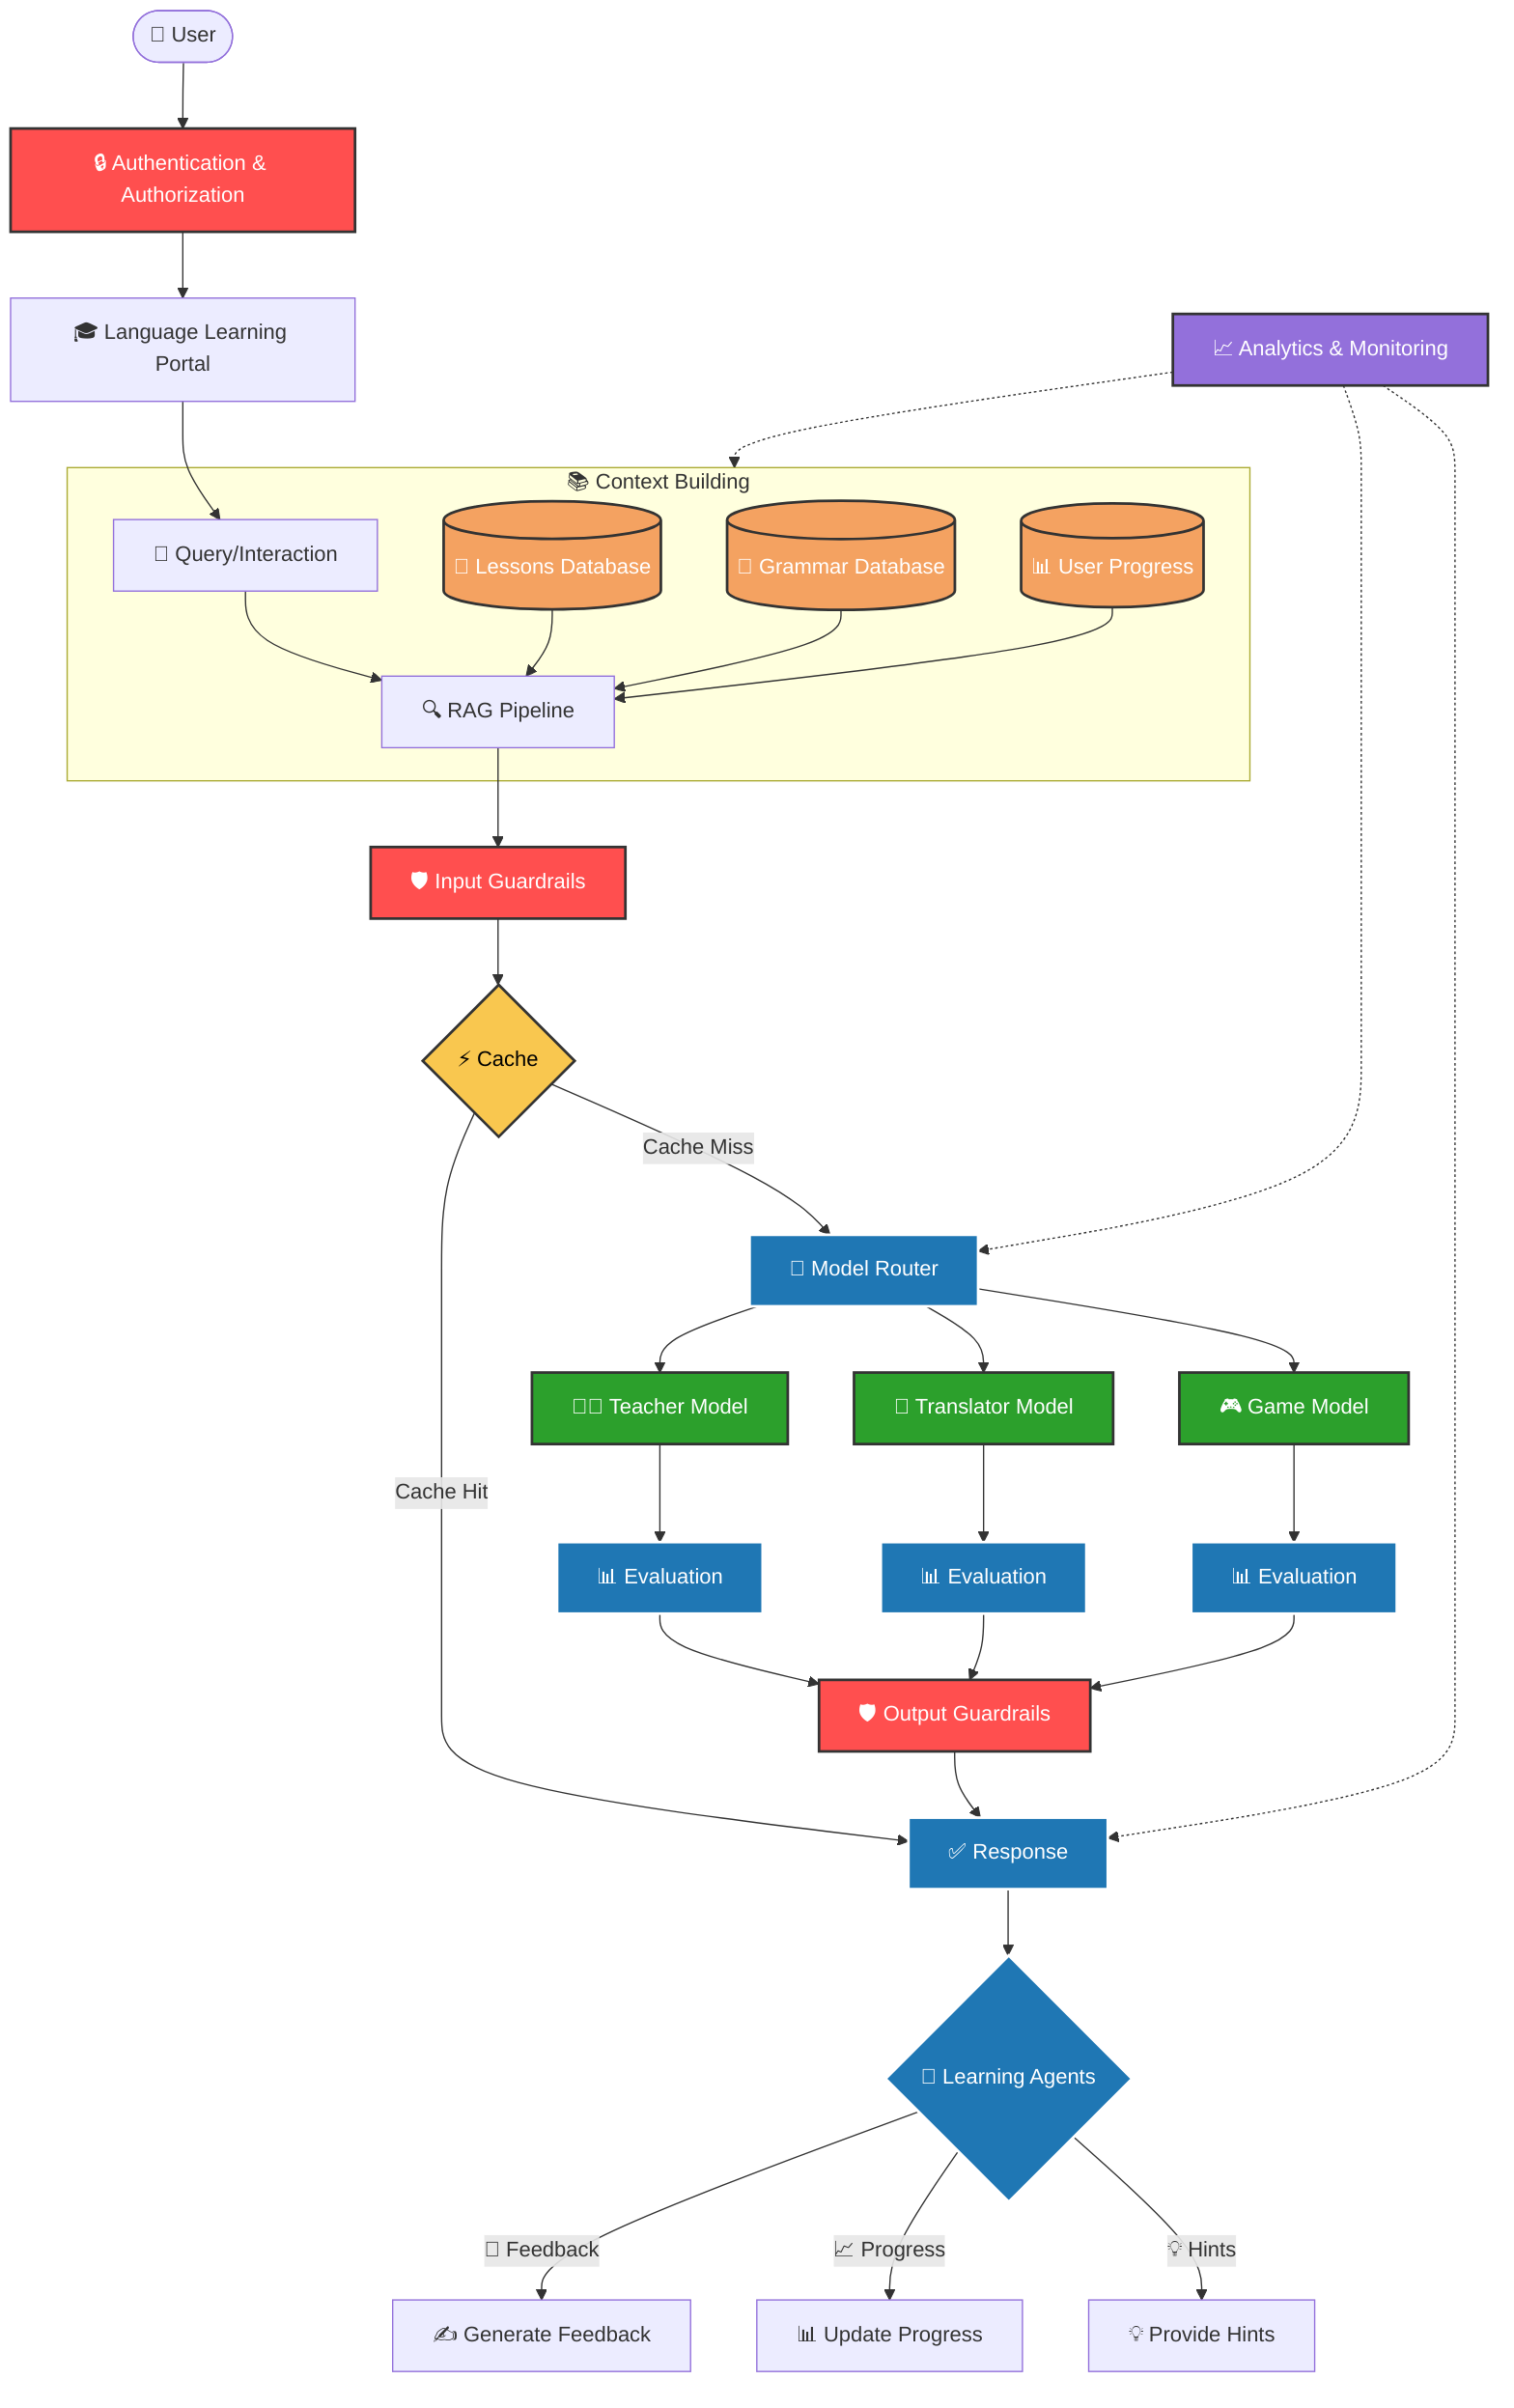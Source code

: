 flowchart TB
    User([👤 User]) --> Auth[🔒 Authentication & Authorization]
    Auth --> Portal[🎓 Language Learning Portal]
    Portal --> InputQuery[💬 Query/Interaction]
    
    subgraph Context["📚 Context Building"]
        InputQuery --> RAG[🔍 RAG Pipeline]
        LessonsDB[(📗 Lessons Database)] --> RAG
        GrammarDB[(📘 Grammar Database)] --> RAG
        UserProgress[(📊 User Progress)] --> RAG
    end
    
    RAG --> InputGuard[🛡️ Input Guardrails]
    InputGuard --> Cache{⚡ Cache}
    
    Cache -->|Cache Hit| Response[✅ Response]
    Cache -->|Cache Miss| Router[🔀 Model Router]
    
    Router --> TeacherAPI[👨‍🏫 Teacher Model]
    Router --> TranslatorAPI[🔄 Translator Model]
    Router --> GameAPI[🎮 Game Model]
    
    TeacherAPI --> Scoring1[📊 Evaluation]
    TranslatorAPI --> Scoring2[📊 Evaluation]
    GameAPI --> Scoring3[📊 Evaluation]
    
    Scoring1 --> OutputGuard[🛡️ Output Guardrails]
    Scoring2 --> OutputGuard
    Scoring3 --> OutputGuard
    
    OutputGuard --> Response
    
    Response --> Agents{🤝 Learning Agents}
    Agents -->|📝 Feedback| FeedbackAction[✍️ Generate Feedback]
    Agents -->|📈 Progress| ProgressAction[📊 Update Progress]
    Agents -->|💡 Hints| HintAction[💡 Provide Hints]
    
    Monitor[📈 Analytics & Monitoring] -.-> Context
    Monitor -.-> Router
    Monitor -.-> Response
    
    classDef security fill:#ff4f4f,stroke:#333,stroke-width:2px,color:#fff
    classDef monitoring fill:#9370db,stroke:#333,stroke-width:2px,color:#fff
    classDef storage fill:#f4a261,stroke:#333,stroke-width:2px,color:#fff
    classDef model fill:#2ca02c,stroke:#333,stroke-width:2px,color:#fff
    classDef process fill:#1f77b4,stroke:#fff,stroke-width:2px,color:#fff
    classDef cache fill:#f9c74f,stroke:#333,stroke-width:2px,color:#000
    
    class Auth,InputGuard,OutputGuard security
    class Monitor monitoring
    class LessonsDB,GrammarDB,UserProgress storage
    class TeacherAPI,TranslatorAPI,GameAPI model
    class Router,Scoring1,Scoring2,Scoring3,Response,Agents process
    class Cache cache